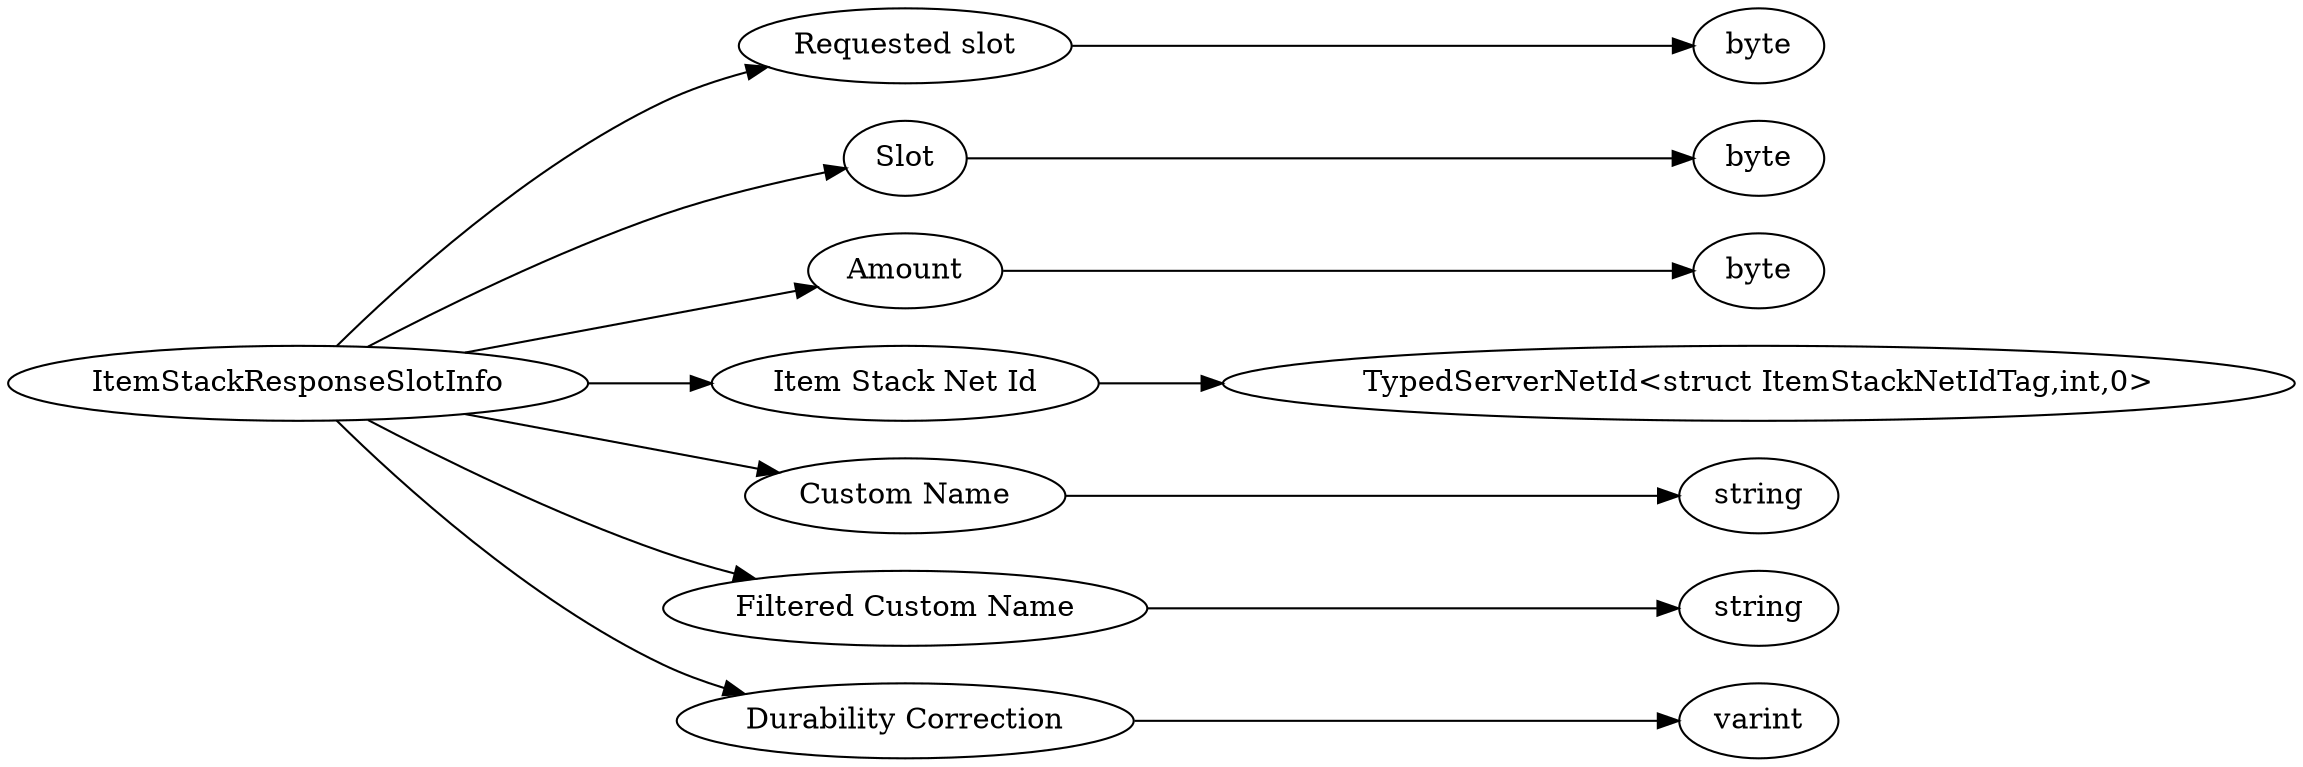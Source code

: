 digraph "ItemStackResponseSlotInfo" {
rankdir = LR
28
28 -> 29
29 -> 30
28 -> 31
31 -> 32
28 -> 33
33 -> 34
28 -> 35
35 -> 39
28 -> 40
40 -> 41
28 -> 42
42 -> 43
28 -> 44
44 -> 45

28 [label="ItemStackResponseSlotInfo",comment="name: \"ItemStackResponseSlotInfo\", typeName: \"\", id: 28, branchId: 0, recurseId: -1, attributes: 0, notes: \"\""];
29 [label="Requested slot",comment="name: \"Requested slot\", typeName: \"\", id: 29, branchId: 0, recurseId: -1, attributes: 0, notes: \"\""];
30 [label="byte",comment="name: \"byte\", typeName: \"\", id: 30, branchId: 0, recurseId: -1, attributes: 512, notes: \"\""];
31 [label="Slot",comment="name: \"Slot\", typeName: \"\", id: 31, branchId: 0, recurseId: -1, attributes: 0, notes: \"\""];
32 [label="byte",comment="name: \"byte\", typeName: \"\", id: 32, branchId: 0, recurseId: -1, attributes: 512, notes: \"\""];
33 [label="Amount",comment="name: \"Amount\", typeName: \"\", id: 33, branchId: 0, recurseId: -1, attributes: 0, notes: \"\""];
34 [label="byte",comment="name: \"byte\", typeName: \"\", id: 34, branchId: 0, recurseId: -1, attributes: 512, notes: \"\""];
35 [label="Item Stack Net Id",comment="name: \"Item Stack Net Id\", typeName: \"TypedServerNetId<struct ItemStackNetIdTag,int,0>\", id: 35, branchId: 0, recurseId: -1, attributes: 256, notes: \"\""];
39 [label="TypedServerNetId<struct ItemStackNetIdTag,int,0>",comment="name: \"TypedServerNetId<struct ItemStackNetIdTag,int,0>\", typeName: \"\", id: 39, branchId: 0, recurseId: -1, attributes: 512, notes: \"\""];
40 [label="Custom Name",comment="name: \"Custom Name\", typeName: \"\", id: 40, branchId: 0, recurseId: -1, attributes: 0, notes: \"\""];
41 [label="string",comment="name: \"string\", typeName: \"\", id: 41, branchId: 0, recurseId: -1, attributes: 512, notes: \"\""];
42 [label="Filtered Custom Name",comment="name: \"Filtered Custom Name\", typeName: \"\", id: 42, branchId: 0, recurseId: -1, attributes: 0, notes: \"\""];
43 [label="string",comment="name: \"string\", typeName: \"\", id: 43, branchId: 0, recurseId: -1, attributes: 512, notes: \"\""];
44 [label="Durability Correction",comment="name: \"Durability Correction\", typeName: \"\", id: 44, branchId: 0, recurseId: -1, attributes: 0, notes: \"\""];
45 [label="varint",comment="name: \"varint\", typeName: \"\", id: 45, branchId: 0, recurseId: -1, attributes: 512, notes: \"\""];
{ rank = max;30;32;34;39;41;43;45}

}
